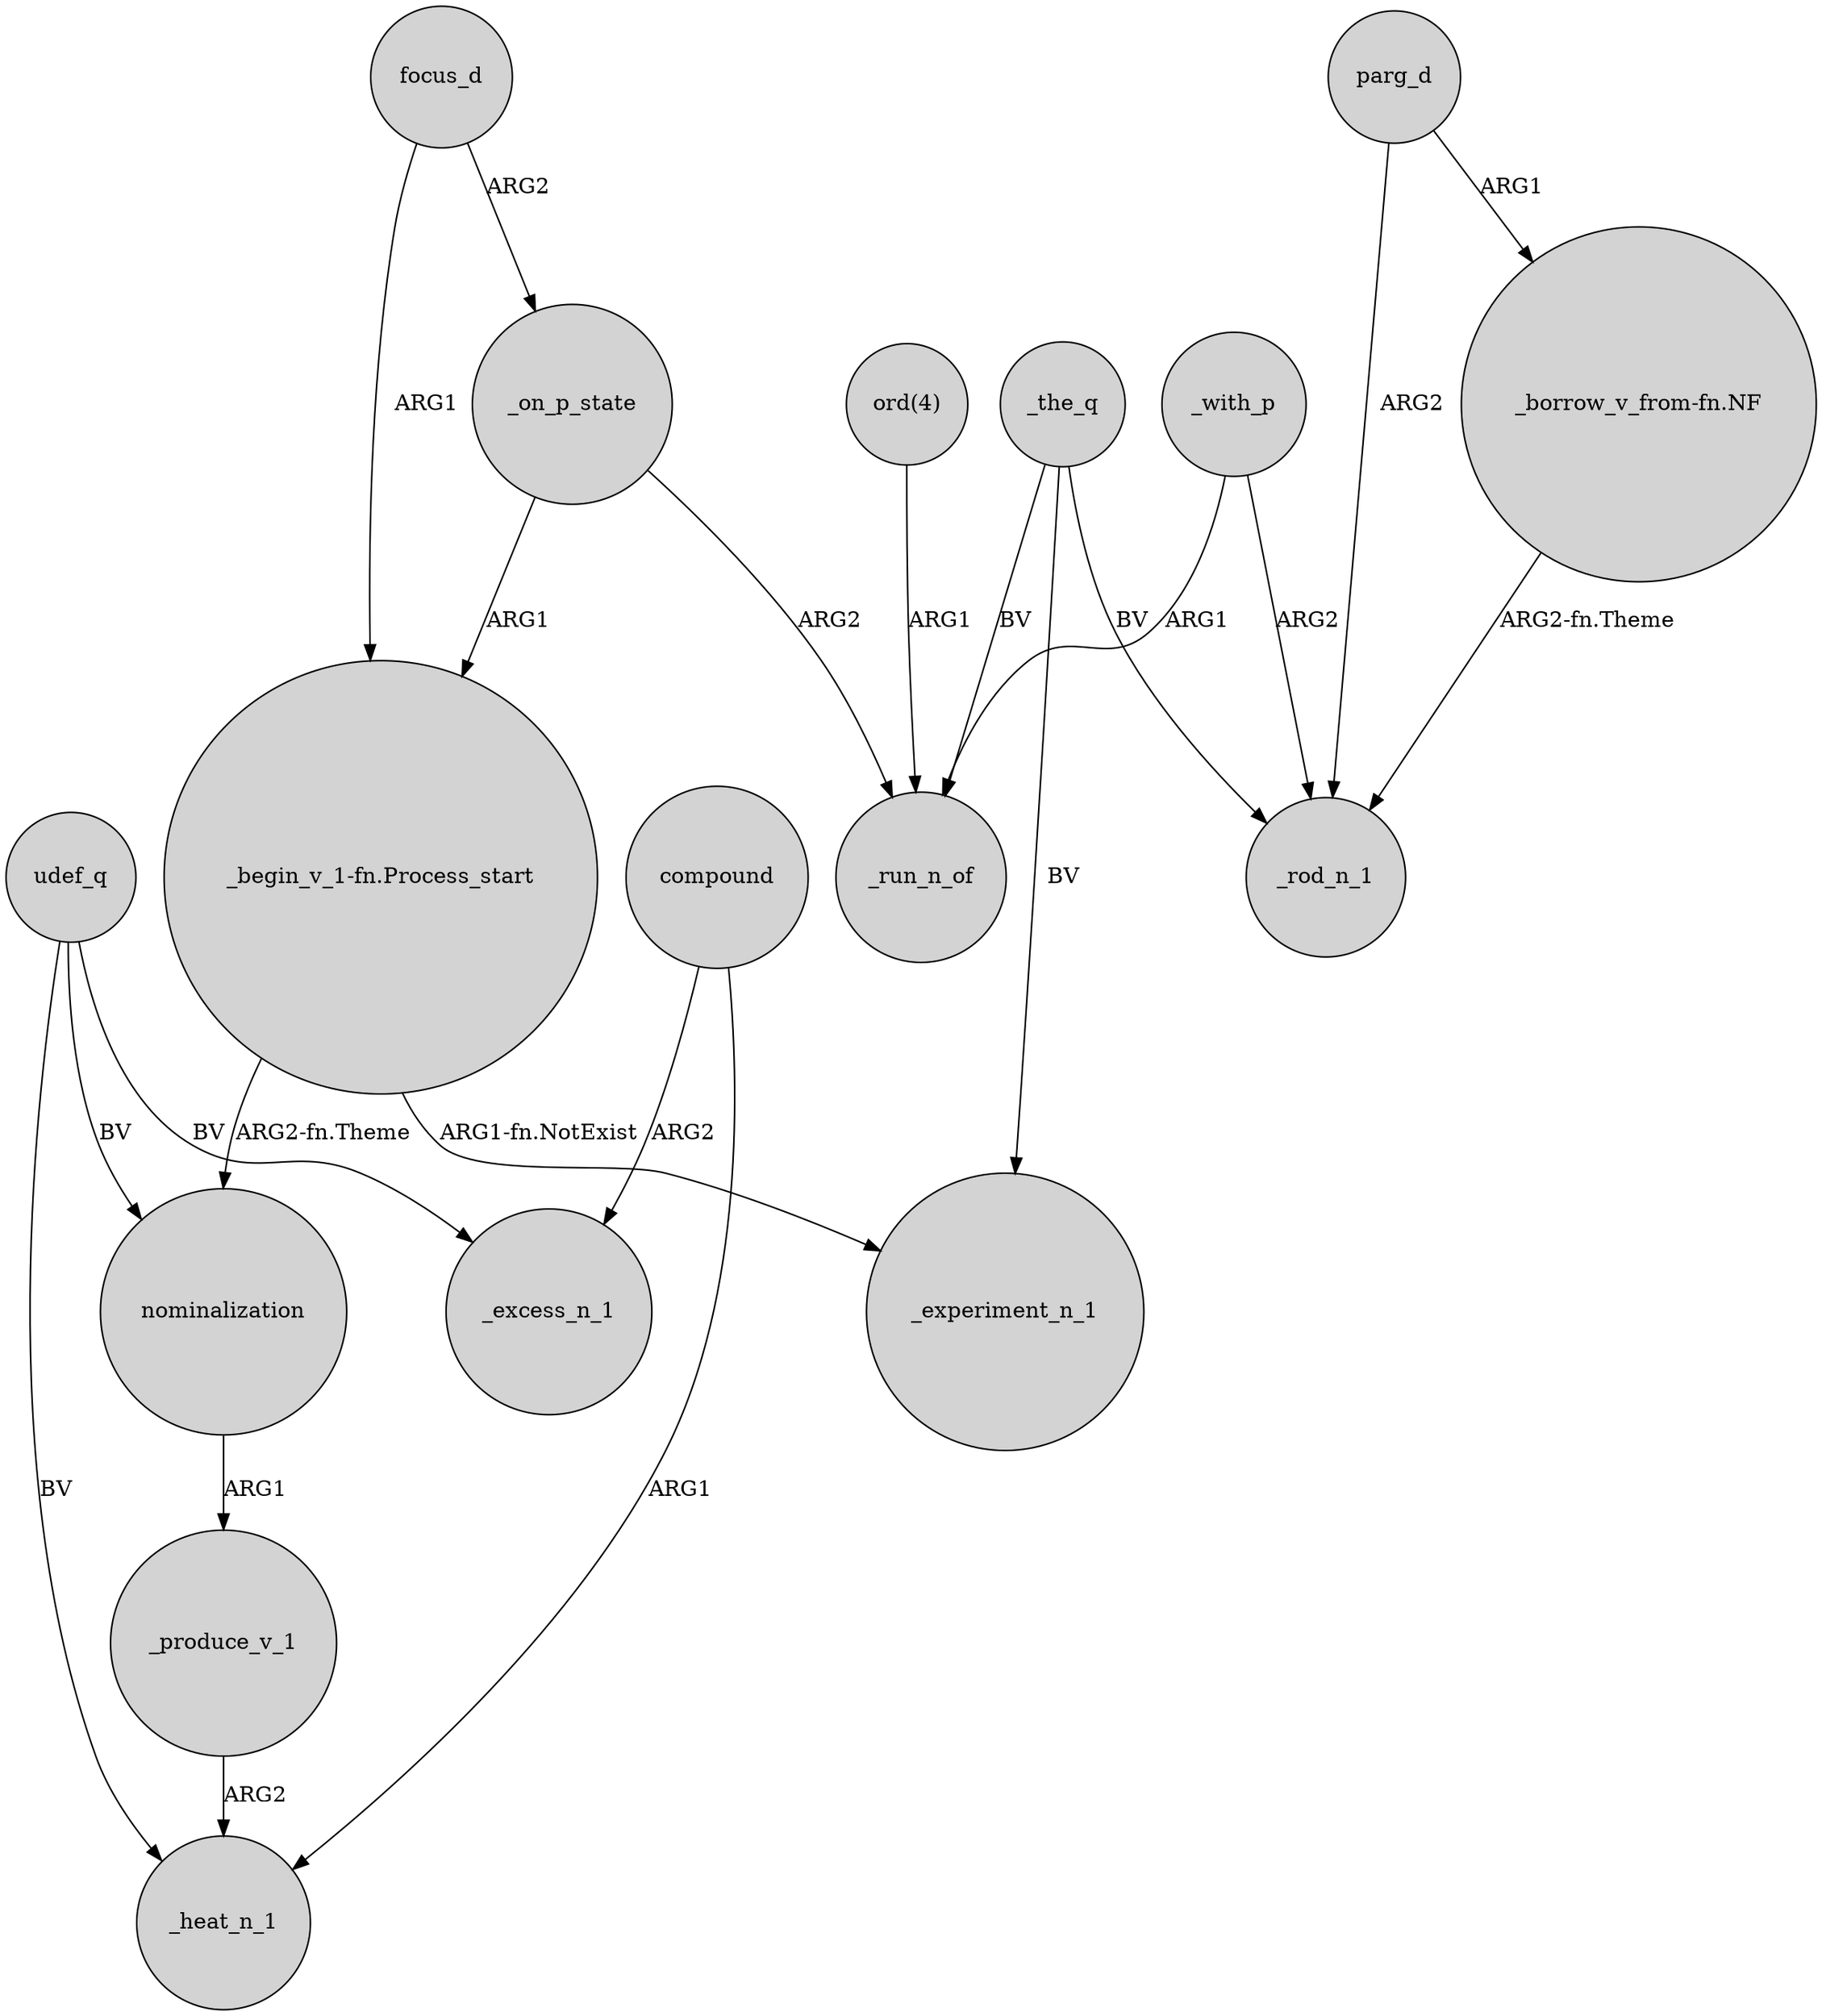 digraph {
	node [shape=circle style=filled]
	"ord(4)" -> _run_n_of [label=ARG1]
	udef_q -> _excess_n_1 [label=BV]
	compound -> _heat_n_1 [label=ARG1]
	focus_d -> _on_p_state [label=ARG2]
	focus_d -> "_begin_v_1-fn.Process_start" [label=ARG1]
	"_borrow_v_from-fn.NF" -> _rod_n_1 [label="ARG2-fn.Theme"]
	_produce_v_1 -> _heat_n_1 [label=ARG2]
	_with_p -> _rod_n_1 [label=ARG2]
	parg_d -> _rod_n_1 [label=ARG2]
	compound -> _excess_n_1 [label=ARG2]
	"_begin_v_1-fn.Process_start" -> nominalization [label="ARG2-fn.Theme"]
	udef_q -> _heat_n_1 [label=BV]
	"_begin_v_1-fn.Process_start" -> _experiment_n_1 [label="ARG1-fn.NotExist"]
	_the_q -> _experiment_n_1 [label=BV]
	_on_p_state -> "_begin_v_1-fn.Process_start" [label=ARG1]
	_the_q -> _rod_n_1 [label=BV]
	udef_q -> nominalization [label=BV]
	_the_q -> _run_n_of [label=BV]
	parg_d -> "_borrow_v_from-fn.NF" [label=ARG1]
	nominalization -> _produce_v_1 [label=ARG1]
	_with_p -> _run_n_of [label=ARG1]
	_on_p_state -> _run_n_of [label=ARG2]
}

